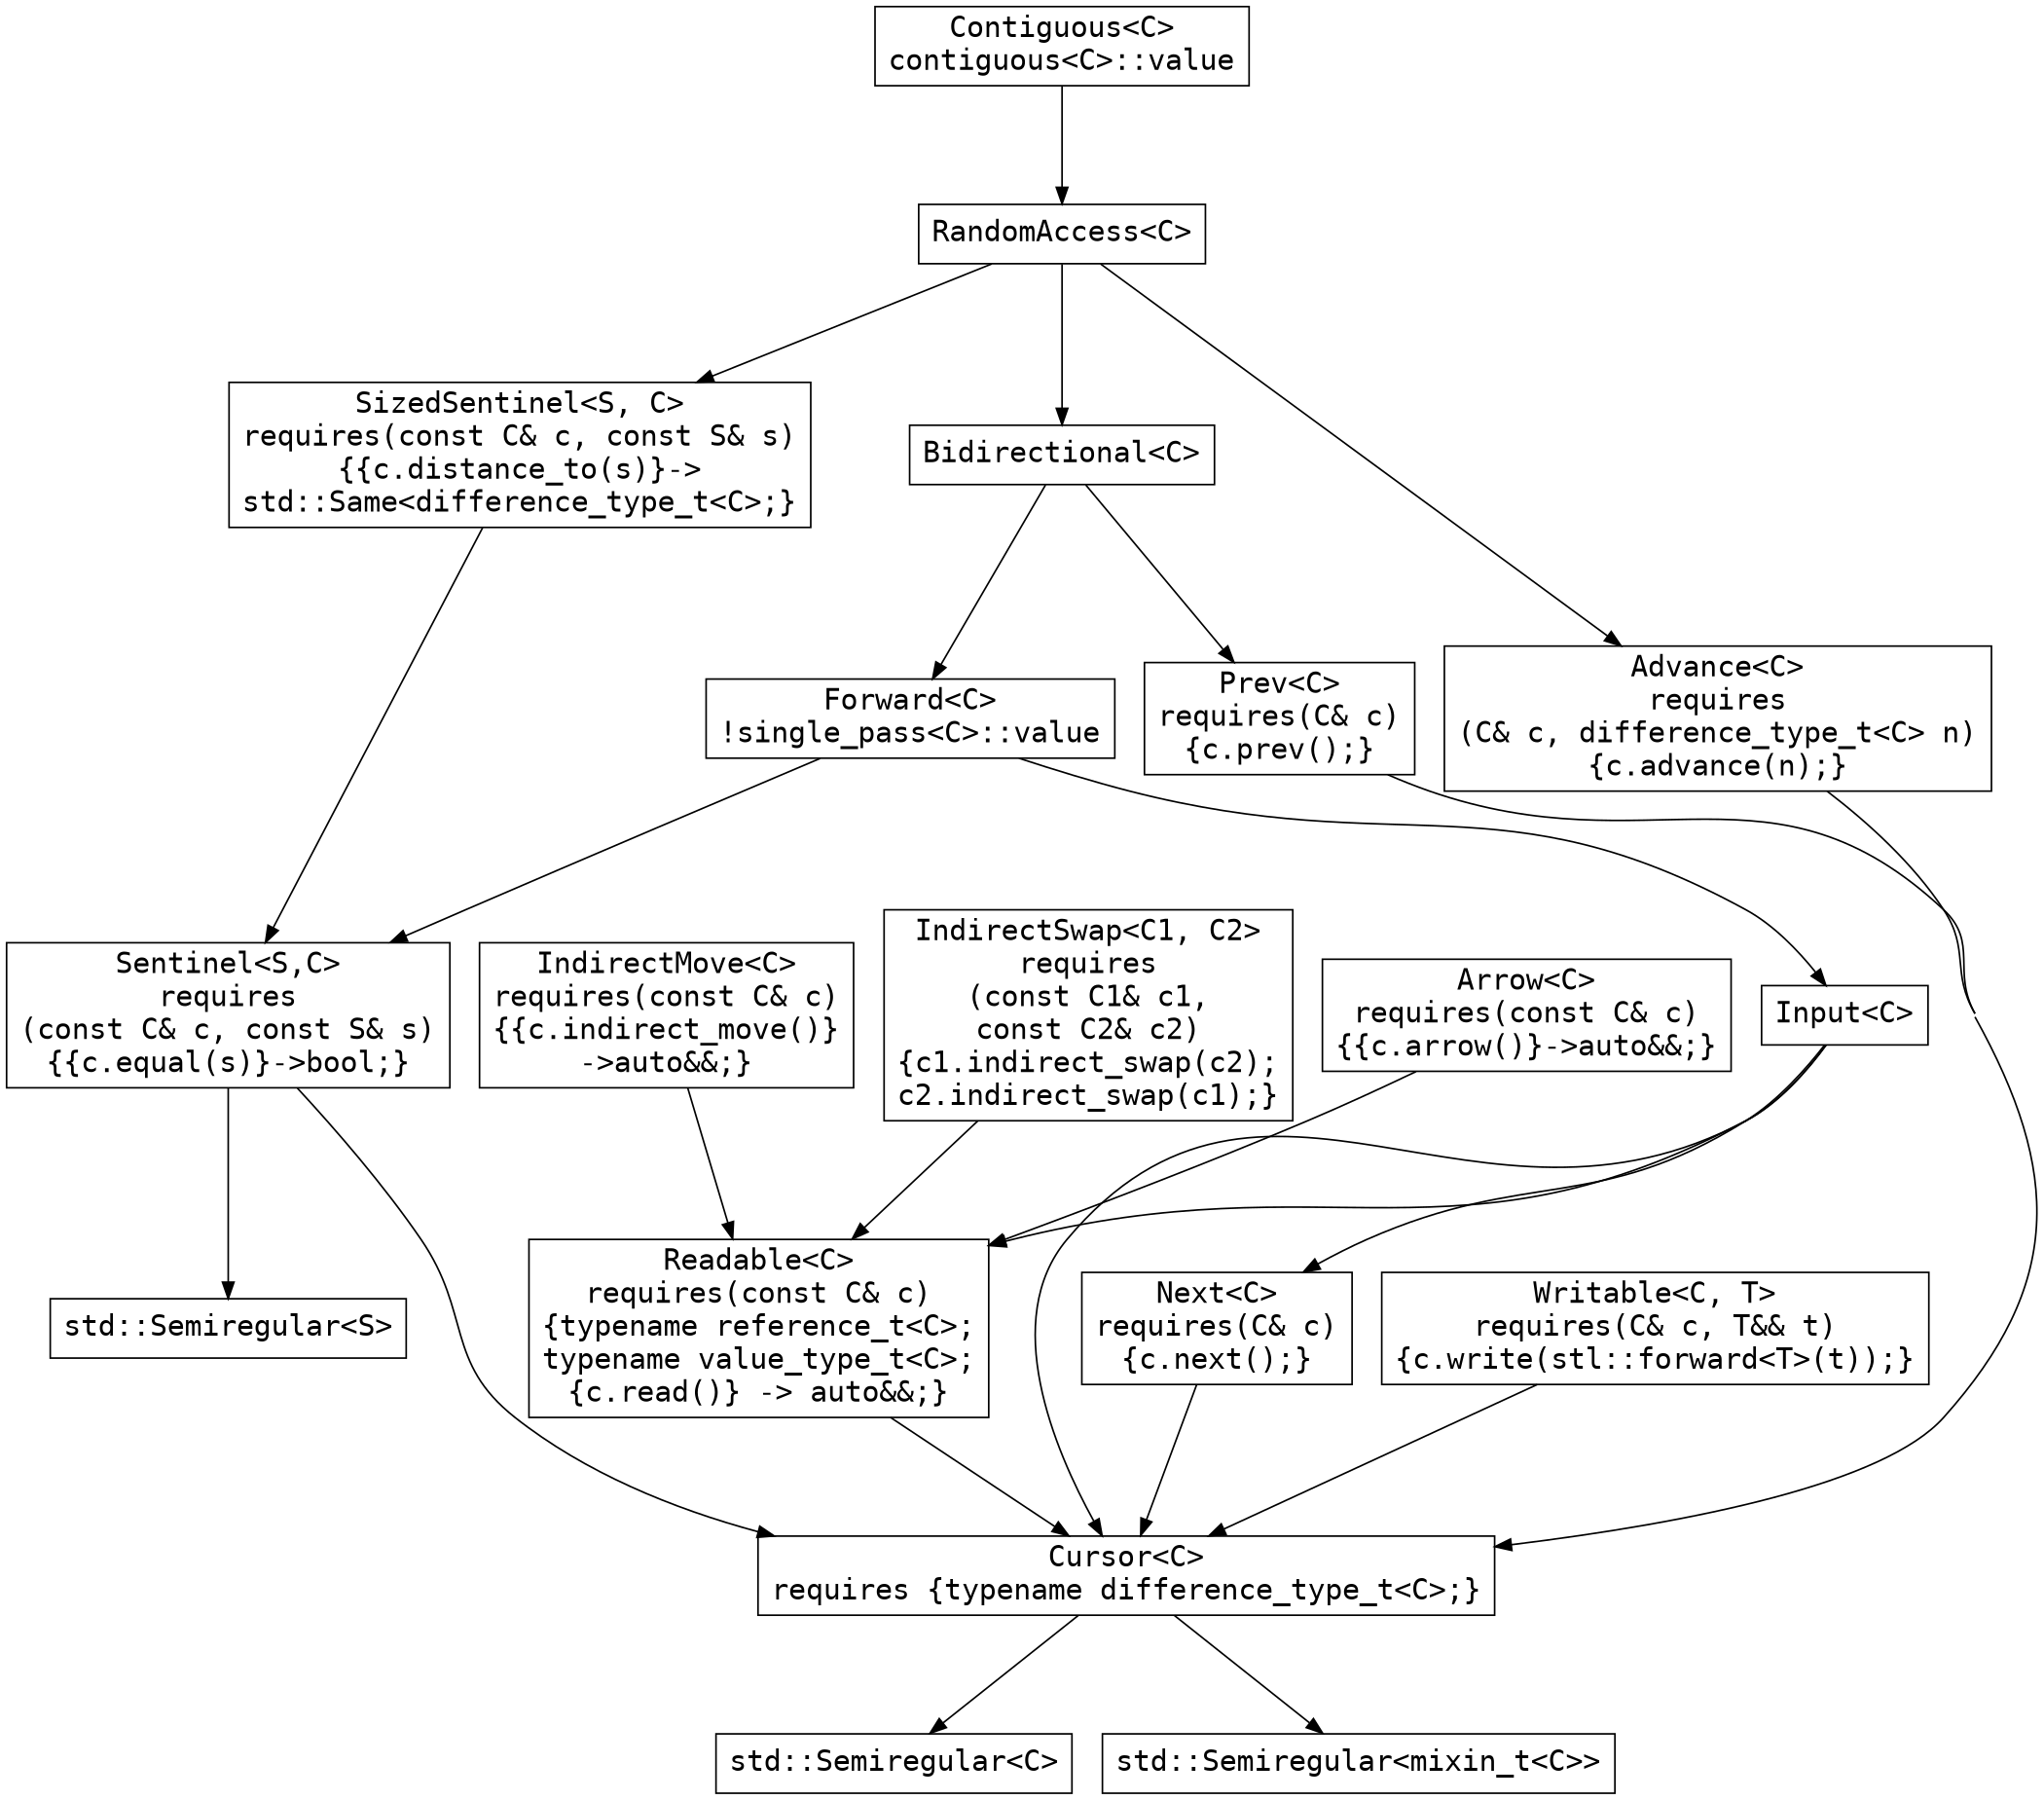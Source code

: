 digraph iterator_concepts
{
  size ="14,14";
  ratio=compress;
  concentrate=true;
  ranksep=1.0;
  graph [fontname = "courier" fontsize = 18.0];
  node [fontname = "courier" fontsize = 18.0];
  edge [fontname = "courier" fontsize = 18.0];

  // Nodes
  
  advance [label="Advance<C>\nrequires\n(C& c, difference_type_t<C> n)\n{c.advance(n);}" shape=box]
  arrow [label="Arrow<C>\nrequires(const C& c)\n{{c.arrow()}->auto&&;}" shape=box]
  contiguous [label="Contiguous<C>\ncontiguous<C>::value" shape=box]
  cursor [label="Cursor<C>\nrequires {typename difference_type_t<C>;}" shape=box]
  bidirectional [label="Bidirectional<C>" shape=box]
  forward [label="Forward<C>\n!single_pass<C>::value" shape=box]
  indirectmove [label="IndirectMove<C>\nrequires(const C& c)\n{{c.indirect_move()}\n->auto&&;}" shape=box]
  indirectswap [label="IndirectSwap<C1, C2>\nrequires\n(const C1& c1,\nconst C2& c2)\n{c1.indirect_swap(c2);\nc2.indirect_swap(c1);}" shape=box]
  input [label="Input<C>" shape=box]
  next [label="Next<C>\nrequires(C& c)\n{c.next();}" shape=box]
  prev [label="Prev<C>\nrequires(C& c)\n{c.prev();}" shape=box]
  randomaccess [label="RandomAccess<C>" shape=box]
  readable [label="Readable<C>\nrequires(const C& c)\n{typename reference_t<C>;\ntypename value_type_t<C>;\n{c.read()} -> auto&&;}" shape=box]
  semiregular [label="std::Semiregular<C>" shape=box]
  semiregular_mx [label="std::Semiregular<mixin_t<C>>" shape=box]
  semiregular_s [label="std::Semiregular<S>" shape=box]
  sentinel [label="Sentinel<S,C>\nrequires\n(const C& c, const S& s)\n{{c.equal(s)}->bool;}" shape=box]
  sizedsentinel [label="SizedSentinel<S, C>\nrequires(const C& c, const S& s)\n{{c.distance_to(s)}->\nstd::Same<difference_type_t<C>;}" shape=box]
  writable [label="Writable<C, T>\nrequires(C& c, T&& t)\n{c.write(stl::forward<T>(t));}" shape=box]
   
  // Edges
  
  cursor -> semiregular;
  cursor -> semiregular_mx;

  readable -> cursor;

  writable -> cursor;

  arrow -> readable;

  next -> cursor;
  prev -> cursor;
  advance -> cursor;

  sentinel -> cursor;
  sentinel -> semiregular_s;
  
  sizedsentinel -> sentinel;
  
  input -> cursor;
  input -> readable;
  input -> next;
  
  forward -> input;
  forward -> sentinel;
  
  bidirectional -> forward;
  bidirectional -> prev;
  
  randomaccess -> bidirectional;
  randomaccess -> advance;
  randomaccess -> sizedsentinel;
  
  contiguous -> randomaccess;

  indirectmove -> readable;

  indirectswap -> readable;

}